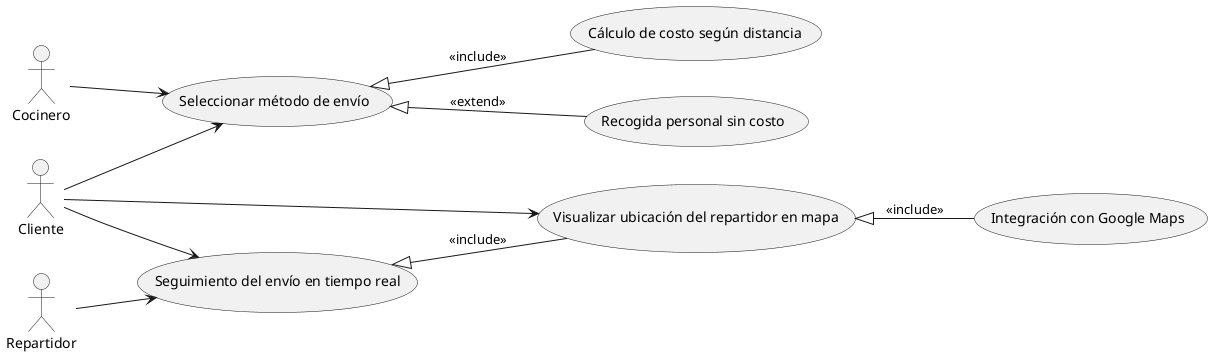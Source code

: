 @startuml
left to right direction

actor Cliente
actor Cocinero
actor Repartidor

usecase "Seleccionar método de envío" as SeleccionarEnvio
usecase "Cálculo de costo según distancia" as CalculoCosto
usecase "Recogida personal sin costo" as RecogidaGratuita
usecase "Seguimiento del envío en tiempo real" as SeguimientoEnvio
usecase "Visualizar ubicación del repartidor en mapa" as UbicacionRepartidor
usecase "Integración con Google Maps" as IntegracionMaps

Cliente --> SeleccionarEnvio
Cliente --> SeguimientoEnvio
Cliente --> UbicacionRepartidor

Cocinero --> SeleccionarEnvio
Repartidor --> SeguimientoEnvio

SeleccionarEnvio <|-- CalculoCosto : <<include>>
SeleccionarEnvio <|-- RecogidaGratuita : <<extend>>
UbicacionRepartidor <|-- IntegracionMaps : <<include>>
SeguimientoEnvio <|-- UbicacionRepartidor : <<include>>
@enduml
